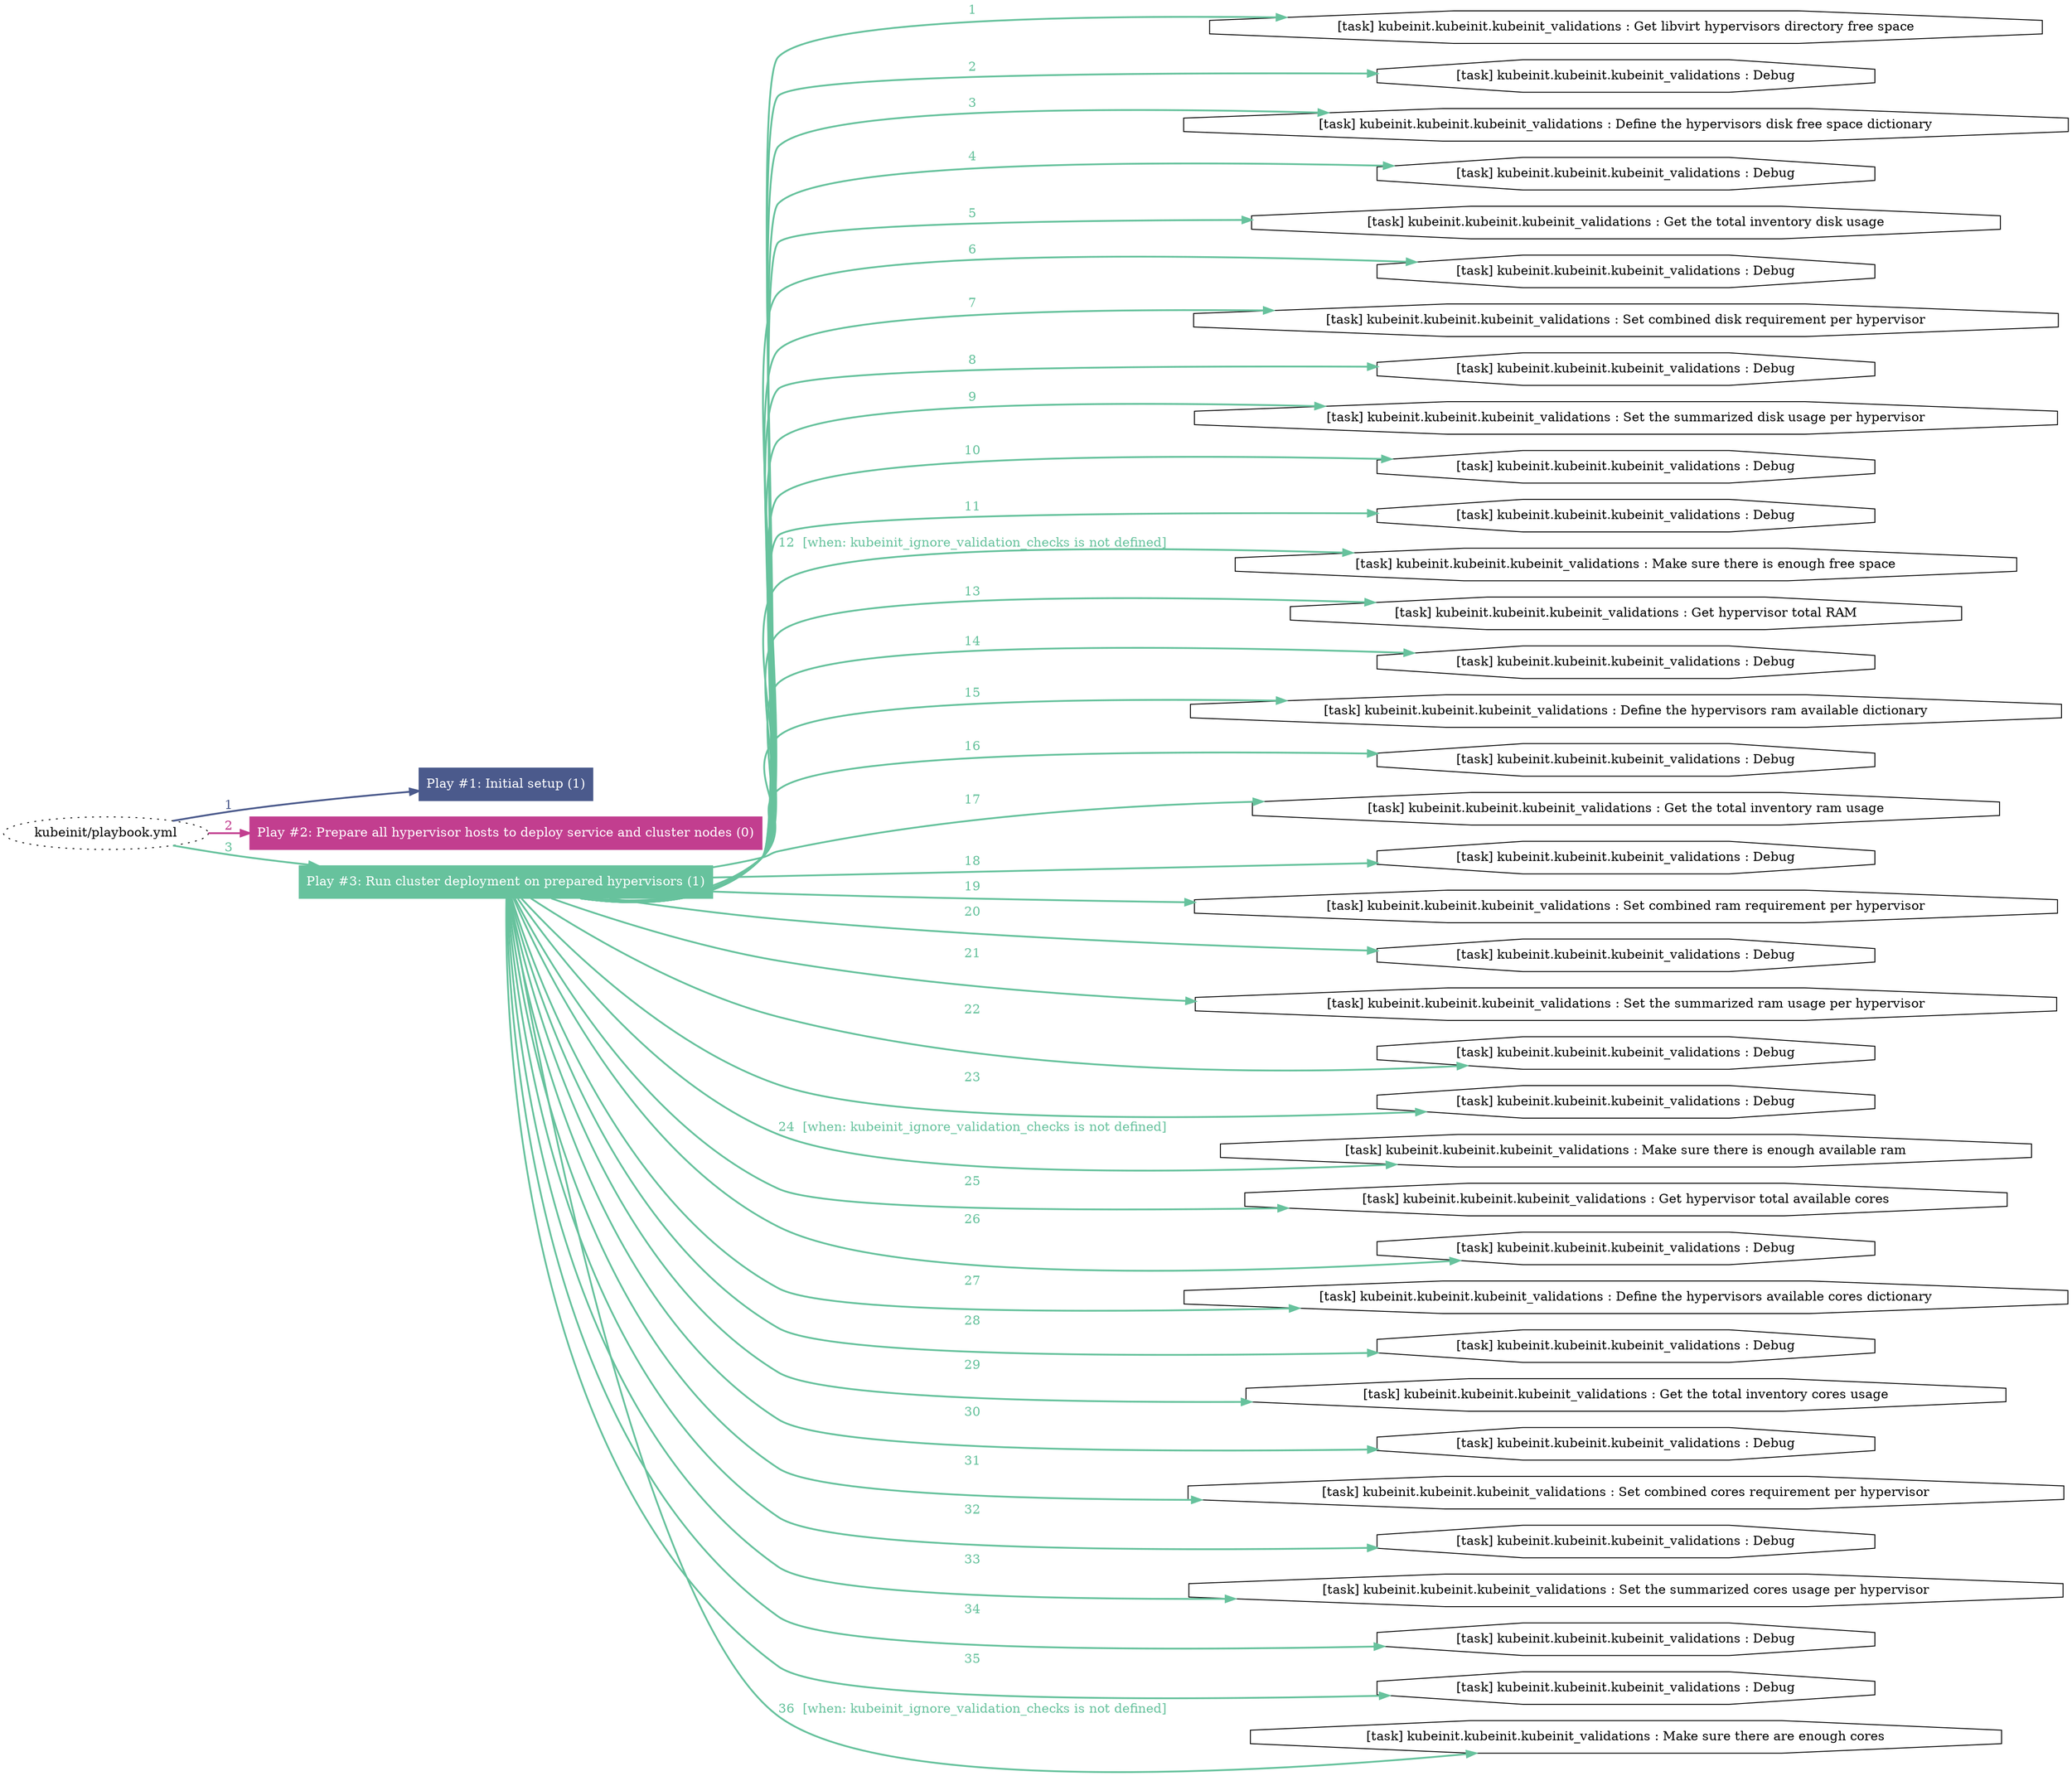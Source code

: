 digraph "kubeinit/playbook.yml "{
	graph [concentrate=true ordering=in rankdir=LR ratio=fill]
	edge [esep=5 sep=10]
	"kubeinit/playbook.yml" [id=root_node style=dotted]
	subgraph "Play #1: Initial setup (1) "{
		"Play #1: Initial setup (1)" [color="#4b5a8c" fontcolor="#ffffff" id="play_6063cee0-5bb3-4e3f-8d70-21bfd4e2db7a" shape=box style=filled tooltip=localhost]
		"kubeinit/playbook.yml" -> "Play #1: Initial setup (1)" [label=1 color="#4b5a8c" fontcolor="#4b5a8c" id="edge_d55ec377-c331-4e30-b60e-54d59d77fd62" style=bold]
	}
	subgraph "Play #2: Prepare all hypervisor hosts to deploy service and cluster nodes (0) "{
		"Play #2: Prepare all hypervisor hosts to deploy service and cluster nodes (0)" [color="#c23e8f" fontcolor="#ffffff" id="play_af0e8991-58fc-45d3-8d11-37341cd92706" shape=box style=filled tooltip=""]
		"kubeinit/playbook.yml" -> "Play #2: Prepare all hypervisor hosts to deploy service and cluster nodes (0)" [label=2 color="#c23e8f" fontcolor="#c23e8f" id="edge_a5932eca-d535-4a61-ab27-c4b41acff5be" style=bold]
	}
	subgraph "Play #3: Run cluster deployment on prepared hypervisors (1) "{
		"Play #3: Run cluster deployment on prepared hypervisors (1)" [color="#67c29d" fontcolor="#ffffff" id="play_dddc53ad-c7b4-4097-9566-ee99aa960cd7" shape=box style=filled tooltip=localhost]
		"kubeinit/playbook.yml" -> "Play #3: Run cluster deployment on prepared hypervisors (1)" [label=3 color="#67c29d" fontcolor="#67c29d" id="edge_3ebe33ac-e648-4fdd-90e0-8615ac47fe05" style=bold]
		"task_31a245e3-a444-4d71-870d-cd232ea8efc0" [label="[task] kubeinit.kubeinit.kubeinit_validations : Get libvirt hypervisors directory free space" id="task_31a245e3-a444-4d71-870d-cd232ea8efc0" shape=octagon tooltip="[task] kubeinit.kubeinit.kubeinit_validations : Get libvirt hypervisors directory free space"]
		"Play #3: Run cluster deployment on prepared hypervisors (1)" -> "task_31a245e3-a444-4d71-870d-cd232ea8efc0" [label=1 color="#67c29d" fontcolor="#67c29d" id="edge_7fc72abb-d01a-42d7-b7a3-2b9a5843cd68" style=bold]
		"task_914f3a6c-80c4-471e-8be9-6fcbb377459d" [label="[task] kubeinit.kubeinit.kubeinit_validations : Debug" id="task_914f3a6c-80c4-471e-8be9-6fcbb377459d" shape=octagon tooltip="[task] kubeinit.kubeinit.kubeinit_validations : Debug"]
		"Play #3: Run cluster deployment on prepared hypervisors (1)" -> "task_914f3a6c-80c4-471e-8be9-6fcbb377459d" [label=2 color="#67c29d" fontcolor="#67c29d" id="edge_f9d23bf4-ec87-4872-b30b-051970b8900d" style=bold]
		"task_3a24f42d-8160-4721-8147-b258ca662f40" [label="[task] kubeinit.kubeinit.kubeinit_validations : Define the hypervisors disk free space dictionary" id="task_3a24f42d-8160-4721-8147-b258ca662f40" shape=octagon tooltip="[task] kubeinit.kubeinit.kubeinit_validations : Define the hypervisors disk free space dictionary"]
		"Play #3: Run cluster deployment on prepared hypervisors (1)" -> "task_3a24f42d-8160-4721-8147-b258ca662f40" [label=3 color="#67c29d" fontcolor="#67c29d" id="edge_c1b1d516-d811-4a98-b933-23dc6714a975" style=bold]
		"task_79b692c6-c6fd-4b7f-bc4a-ee22f8c642c6" [label="[task] kubeinit.kubeinit.kubeinit_validations : Debug" id="task_79b692c6-c6fd-4b7f-bc4a-ee22f8c642c6" shape=octagon tooltip="[task] kubeinit.kubeinit.kubeinit_validations : Debug"]
		"Play #3: Run cluster deployment on prepared hypervisors (1)" -> "task_79b692c6-c6fd-4b7f-bc4a-ee22f8c642c6" [label=4 color="#67c29d" fontcolor="#67c29d" id="edge_b4f10283-384b-4dba-8f19-ccbb519a4166" style=bold]
		"task_895db268-a024-47f8-9b04-c28447196479" [label="[task] kubeinit.kubeinit.kubeinit_validations : Get the total inventory disk usage" id="task_895db268-a024-47f8-9b04-c28447196479" shape=octagon tooltip="[task] kubeinit.kubeinit.kubeinit_validations : Get the total inventory disk usage"]
		"Play #3: Run cluster deployment on prepared hypervisors (1)" -> "task_895db268-a024-47f8-9b04-c28447196479" [label=5 color="#67c29d" fontcolor="#67c29d" id="edge_3d76bb1e-915e-419c-8233-ca10e97f76ea" style=bold]
		"task_93b7b95d-ccd8-4181-af40-37377626e531" [label="[task] kubeinit.kubeinit.kubeinit_validations : Debug" id="task_93b7b95d-ccd8-4181-af40-37377626e531" shape=octagon tooltip="[task] kubeinit.kubeinit.kubeinit_validations : Debug"]
		"Play #3: Run cluster deployment on prepared hypervisors (1)" -> "task_93b7b95d-ccd8-4181-af40-37377626e531" [label=6 color="#67c29d" fontcolor="#67c29d" id="edge_c6d65ca1-389c-4092-82ec-0b94c8f3f819" style=bold]
		"task_bc20024a-b305-4d96-9330-bff9a1cc8849" [label="[task] kubeinit.kubeinit.kubeinit_validations : Set combined disk requirement per hypervisor" id="task_bc20024a-b305-4d96-9330-bff9a1cc8849" shape=octagon tooltip="[task] kubeinit.kubeinit.kubeinit_validations : Set combined disk requirement per hypervisor"]
		"Play #3: Run cluster deployment on prepared hypervisors (1)" -> "task_bc20024a-b305-4d96-9330-bff9a1cc8849" [label=7 color="#67c29d" fontcolor="#67c29d" id="edge_96ee29aa-2d54-47e4-964b-a0a0c8734951" style=bold]
		"task_f805b294-a7fb-46c5-979a-a726d78653fb" [label="[task] kubeinit.kubeinit.kubeinit_validations : Debug" id="task_f805b294-a7fb-46c5-979a-a726d78653fb" shape=octagon tooltip="[task] kubeinit.kubeinit.kubeinit_validations : Debug"]
		"Play #3: Run cluster deployment on prepared hypervisors (1)" -> "task_f805b294-a7fb-46c5-979a-a726d78653fb" [label=8 color="#67c29d" fontcolor="#67c29d" id="edge_e1dae145-b3a7-4f3a-95f3-16c7b6e163a3" style=bold]
		"task_a40564f1-65f7-4711-95d1-ac3fd77d1935" [label="[task] kubeinit.kubeinit.kubeinit_validations : Set the summarized disk usage per hypervisor" id="task_a40564f1-65f7-4711-95d1-ac3fd77d1935" shape=octagon tooltip="[task] kubeinit.kubeinit.kubeinit_validations : Set the summarized disk usage per hypervisor"]
		"Play #3: Run cluster deployment on prepared hypervisors (1)" -> "task_a40564f1-65f7-4711-95d1-ac3fd77d1935" [label=9 color="#67c29d" fontcolor="#67c29d" id="edge_089456ed-d819-480e-abe6-3874efb7181e" style=bold]
		"task_cfc01869-391f-4516-a268-fbae29b13f1b" [label="[task] kubeinit.kubeinit.kubeinit_validations : Debug" id="task_cfc01869-391f-4516-a268-fbae29b13f1b" shape=octagon tooltip="[task] kubeinit.kubeinit.kubeinit_validations : Debug"]
		"Play #3: Run cluster deployment on prepared hypervisors (1)" -> "task_cfc01869-391f-4516-a268-fbae29b13f1b" [label=10 color="#67c29d" fontcolor="#67c29d" id="edge_57b7a60d-babc-4862-9590-e602c7bf5484" style=bold]
		"task_a365ed2a-299a-4763-b207-75fd65197b5d" [label="[task] kubeinit.kubeinit.kubeinit_validations : Debug" id="task_a365ed2a-299a-4763-b207-75fd65197b5d" shape=octagon tooltip="[task] kubeinit.kubeinit.kubeinit_validations : Debug"]
		"Play #3: Run cluster deployment on prepared hypervisors (1)" -> "task_a365ed2a-299a-4763-b207-75fd65197b5d" [label=11 color="#67c29d" fontcolor="#67c29d" id="edge_70947364-3261-472a-8e61-01c87a2d9792" style=bold]
		"task_f7be76e5-360a-4eaa-8612-73d2778ccb7c" [label="[task] kubeinit.kubeinit.kubeinit_validations : Make sure there is enough free space" id="task_f7be76e5-360a-4eaa-8612-73d2778ccb7c" shape=octagon tooltip="[task] kubeinit.kubeinit.kubeinit_validations : Make sure there is enough free space"]
		"Play #3: Run cluster deployment on prepared hypervisors (1)" -> "task_f7be76e5-360a-4eaa-8612-73d2778ccb7c" [label="12  [when: kubeinit_ignore_validation_checks is not defined]" color="#67c29d" fontcolor="#67c29d" id="edge_a36abebe-4205-4007-8649-f62a752d226f" style=bold]
		"task_4d80d711-814e-4337-aa08-02c547bbbd6b" [label="[task] kubeinit.kubeinit.kubeinit_validations : Get hypervisor total RAM" id="task_4d80d711-814e-4337-aa08-02c547bbbd6b" shape=octagon tooltip="[task] kubeinit.kubeinit.kubeinit_validations : Get hypervisor total RAM"]
		"Play #3: Run cluster deployment on prepared hypervisors (1)" -> "task_4d80d711-814e-4337-aa08-02c547bbbd6b" [label=13 color="#67c29d" fontcolor="#67c29d" id="edge_c29017ba-a174-4a50-9e3c-094168e4602b" style=bold]
		"task_7275f177-19ef-46c9-974b-f7c4d44ebf2b" [label="[task] kubeinit.kubeinit.kubeinit_validations : Debug" id="task_7275f177-19ef-46c9-974b-f7c4d44ebf2b" shape=octagon tooltip="[task] kubeinit.kubeinit.kubeinit_validations : Debug"]
		"Play #3: Run cluster deployment on prepared hypervisors (1)" -> "task_7275f177-19ef-46c9-974b-f7c4d44ebf2b" [label=14 color="#67c29d" fontcolor="#67c29d" id="edge_112d7c59-7f8f-43ae-93c3-a00fb6e636fb" style=bold]
		"task_9db7f40b-9948-4a45-bf3e-fa9724690bad" [label="[task] kubeinit.kubeinit.kubeinit_validations : Define the hypervisors ram available dictionary" id="task_9db7f40b-9948-4a45-bf3e-fa9724690bad" shape=octagon tooltip="[task] kubeinit.kubeinit.kubeinit_validations : Define the hypervisors ram available dictionary"]
		"Play #3: Run cluster deployment on prepared hypervisors (1)" -> "task_9db7f40b-9948-4a45-bf3e-fa9724690bad" [label=15 color="#67c29d" fontcolor="#67c29d" id="edge_27521a1e-34d2-47c7-bcdf-f49e34c7fb23" style=bold]
		"task_bd41bcb6-eb9f-4d95-ab30-9b03d0e8c412" [label="[task] kubeinit.kubeinit.kubeinit_validations : Debug" id="task_bd41bcb6-eb9f-4d95-ab30-9b03d0e8c412" shape=octagon tooltip="[task] kubeinit.kubeinit.kubeinit_validations : Debug"]
		"Play #3: Run cluster deployment on prepared hypervisors (1)" -> "task_bd41bcb6-eb9f-4d95-ab30-9b03d0e8c412" [label=16 color="#67c29d" fontcolor="#67c29d" id="edge_b4eb5c4b-f069-4337-97ac-0d048dc0fe94" style=bold]
		"task_6fdfcb77-cc40-464f-9edc-e061f8cd2679" [label="[task] kubeinit.kubeinit.kubeinit_validations : Get the total inventory ram usage" id="task_6fdfcb77-cc40-464f-9edc-e061f8cd2679" shape=octagon tooltip="[task] kubeinit.kubeinit.kubeinit_validations : Get the total inventory ram usage"]
		"Play #3: Run cluster deployment on prepared hypervisors (1)" -> "task_6fdfcb77-cc40-464f-9edc-e061f8cd2679" [label=17 color="#67c29d" fontcolor="#67c29d" id="edge_05c7d2a0-329a-42ce-9495-aa2734394e4b" style=bold]
		"task_de5dff96-a75b-42ba-8554-d22ba88cb26e" [label="[task] kubeinit.kubeinit.kubeinit_validations : Debug" id="task_de5dff96-a75b-42ba-8554-d22ba88cb26e" shape=octagon tooltip="[task] kubeinit.kubeinit.kubeinit_validations : Debug"]
		"Play #3: Run cluster deployment on prepared hypervisors (1)" -> "task_de5dff96-a75b-42ba-8554-d22ba88cb26e" [label=18 color="#67c29d" fontcolor="#67c29d" id="edge_30eb9e7e-1616-469c-86bb-948ffc019383" style=bold]
		"task_95c9d555-3776-4120-a729-4574c389cdb4" [label="[task] kubeinit.kubeinit.kubeinit_validations : Set combined ram requirement per hypervisor" id="task_95c9d555-3776-4120-a729-4574c389cdb4" shape=octagon tooltip="[task] kubeinit.kubeinit.kubeinit_validations : Set combined ram requirement per hypervisor"]
		"Play #3: Run cluster deployment on prepared hypervisors (1)" -> "task_95c9d555-3776-4120-a729-4574c389cdb4" [label=19 color="#67c29d" fontcolor="#67c29d" id="edge_48162230-4051-4d00-9a25-0a5d1962021a" style=bold]
		"task_f460f5d3-c860-4065-861b-7347aaf1b60f" [label="[task] kubeinit.kubeinit.kubeinit_validations : Debug" id="task_f460f5d3-c860-4065-861b-7347aaf1b60f" shape=octagon tooltip="[task] kubeinit.kubeinit.kubeinit_validations : Debug"]
		"Play #3: Run cluster deployment on prepared hypervisors (1)" -> "task_f460f5d3-c860-4065-861b-7347aaf1b60f" [label=20 color="#67c29d" fontcolor="#67c29d" id="edge_6f1a05f8-b1b4-44af-a3e1-e89768812894" style=bold]
		"task_602c9c93-3860-4587-9d1c-5db10ab8ca4a" [label="[task] kubeinit.kubeinit.kubeinit_validations : Set the summarized ram usage per hypervisor" id="task_602c9c93-3860-4587-9d1c-5db10ab8ca4a" shape=octagon tooltip="[task] kubeinit.kubeinit.kubeinit_validations : Set the summarized ram usage per hypervisor"]
		"Play #3: Run cluster deployment on prepared hypervisors (1)" -> "task_602c9c93-3860-4587-9d1c-5db10ab8ca4a" [label=21 color="#67c29d" fontcolor="#67c29d" id="edge_05333ed7-39f5-4e39-a249-f1d213020e14" style=bold]
		"task_0f035575-5132-41ea-bbcf-a8f134feddc1" [label="[task] kubeinit.kubeinit.kubeinit_validations : Debug" id="task_0f035575-5132-41ea-bbcf-a8f134feddc1" shape=octagon tooltip="[task] kubeinit.kubeinit.kubeinit_validations : Debug"]
		"Play #3: Run cluster deployment on prepared hypervisors (1)" -> "task_0f035575-5132-41ea-bbcf-a8f134feddc1" [label=22 color="#67c29d" fontcolor="#67c29d" id="edge_dbf8666f-32e5-4fde-9a9b-2df8b2d0d3eb" style=bold]
		"task_7eb66fa0-3022-4595-bb95-51967c15f909" [label="[task] kubeinit.kubeinit.kubeinit_validations : Debug" id="task_7eb66fa0-3022-4595-bb95-51967c15f909" shape=octagon tooltip="[task] kubeinit.kubeinit.kubeinit_validations : Debug"]
		"Play #3: Run cluster deployment on prepared hypervisors (1)" -> "task_7eb66fa0-3022-4595-bb95-51967c15f909" [label=23 color="#67c29d" fontcolor="#67c29d" id="edge_5273905d-43b3-4deb-b6f2-2b5439f2dd55" style=bold]
		"task_b7d5d96b-d4b1-49ae-a79a-27792bbfa50a" [label="[task] kubeinit.kubeinit.kubeinit_validations : Make sure there is enough available ram" id="task_b7d5d96b-d4b1-49ae-a79a-27792bbfa50a" shape=octagon tooltip="[task] kubeinit.kubeinit.kubeinit_validations : Make sure there is enough available ram"]
		"Play #3: Run cluster deployment on prepared hypervisors (1)" -> "task_b7d5d96b-d4b1-49ae-a79a-27792bbfa50a" [label="24  [when: kubeinit_ignore_validation_checks is not defined]" color="#67c29d" fontcolor="#67c29d" id="edge_905f7c75-a8e7-4f0a-b8e2-ca38b66969dc" style=bold]
		"task_81e8141c-2261-43d7-9ff8-442fb237699d" [label="[task] kubeinit.kubeinit.kubeinit_validations : Get hypervisor total available cores" id="task_81e8141c-2261-43d7-9ff8-442fb237699d" shape=octagon tooltip="[task] kubeinit.kubeinit.kubeinit_validations : Get hypervisor total available cores"]
		"Play #3: Run cluster deployment on prepared hypervisors (1)" -> "task_81e8141c-2261-43d7-9ff8-442fb237699d" [label=25 color="#67c29d" fontcolor="#67c29d" id="edge_42f6d775-7a18-4e5b-8e7a-1575c4ce3f0c" style=bold]
		"task_82005501-e003-4a5a-a7fb-5102ba2fec7c" [label="[task] kubeinit.kubeinit.kubeinit_validations : Debug" id="task_82005501-e003-4a5a-a7fb-5102ba2fec7c" shape=octagon tooltip="[task] kubeinit.kubeinit.kubeinit_validations : Debug"]
		"Play #3: Run cluster deployment on prepared hypervisors (1)" -> "task_82005501-e003-4a5a-a7fb-5102ba2fec7c" [label=26 color="#67c29d" fontcolor="#67c29d" id="edge_795f14fc-1225-4e90-94df-1c9482b71aca" style=bold]
		"task_6c59d05b-de14-4a8e-bda6-d8913a0437d1" [label="[task] kubeinit.kubeinit.kubeinit_validations : Define the hypervisors available cores dictionary" id="task_6c59d05b-de14-4a8e-bda6-d8913a0437d1" shape=octagon tooltip="[task] kubeinit.kubeinit.kubeinit_validations : Define the hypervisors available cores dictionary"]
		"Play #3: Run cluster deployment on prepared hypervisors (1)" -> "task_6c59d05b-de14-4a8e-bda6-d8913a0437d1" [label=27 color="#67c29d" fontcolor="#67c29d" id="edge_cba47b86-0fa2-46b3-9ac7-eb8a90558f85" style=bold]
		"task_8d9e8e17-217f-4e11-ac6a-2375014ececb" [label="[task] kubeinit.kubeinit.kubeinit_validations : Debug" id="task_8d9e8e17-217f-4e11-ac6a-2375014ececb" shape=octagon tooltip="[task] kubeinit.kubeinit.kubeinit_validations : Debug"]
		"Play #3: Run cluster deployment on prepared hypervisors (1)" -> "task_8d9e8e17-217f-4e11-ac6a-2375014ececb" [label=28 color="#67c29d" fontcolor="#67c29d" id="edge_20d206ea-9deb-4e55-a1b6-1e0453e450f0" style=bold]
		"task_d0b9bfa0-d2e4-4bb3-baa7-4c17d01170e2" [label="[task] kubeinit.kubeinit.kubeinit_validations : Get the total inventory cores usage" id="task_d0b9bfa0-d2e4-4bb3-baa7-4c17d01170e2" shape=octagon tooltip="[task] kubeinit.kubeinit.kubeinit_validations : Get the total inventory cores usage"]
		"Play #3: Run cluster deployment on prepared hypervisors (1)" -> "task_d0b9bfa0-d2e4-4bb3-baa7-4c17d01170e2" [label=29 color="#67c29d" fontcolor="#67c29d" id="edge_694a6c8f-d6c3-42ba-b9f2-41ef1215d33a" style=bold]
		"task_d43f101c-b3f3-45d2-8697-edf373845007" [label="[task] kubeinit.kubeinit.kubeinit_validations : Debug" id="task_d43f101c-b3f3-45d2-8697-edf373845007" shape=octagon tooltip="[task] kubeinit.kubeinit.kubeinit_validations : Debug"]
		"Play #3: Run cluster deployment on prepared hypervisors (1)" -> "task_d43f101c-b3f3-45d2-8697-edf373845007" [label=30 color="#67c29d" fontcolor="#67c29d" id="edge_5670e01a-6f65-4933-a9e2-96993283bba6" style=bold]
		"task_ad5dabd6-afff-4df6-a726-820001232ff3" [label="[task] kubeinit.kubeinit.kubeinit_validations : Set combined cores requirement per hypervisor" id="task_ad5dabd6-afff-4df6-a726-820001232ff3" shape=octagon tooltip="[task] kubeinit.kubeinit.kubeinit_validations : Set combined cores requirement per hypervisor"]
		"Play #3: Run cluster deployment on prepared hypervisors (1)" -> "task_ad5dabd6-afff-4df6-a726-820001232ff3" [label=31 color="#67c29d" fontcolor="#67c29d" id="edge_9f8412d4-c699-4a0e-8841-ee0412bf878d" style=bold]
		"task_9be24686-c145-46af-892a-6480d42c705b" [label="[task] kubeinit.kubeinit.kubeinit_validations : Debug" id="task_9be24686-c145-46af-892a-6480d42c705b" shape=octagon tooltip="[task] kubeinit.kubeinit.kubeinit_validations : Debug"]
		"Play #3: Run cluster deployment on prepared hypervisors (1)" -> "task_9be24686-c145-46af-892a-6480d42c705b" [label=32 color="#67c29d" fontcolor="#67c29d" id="edge_5bb5d109-75ac-4ab9-a87c-4087deffb187" style=bold]
		"task_635fd9a8-2b2d-40dd-8703-6dda3889fdf0" [label="[task] kubeinit.kubeinit.kubeinit_validations : Set the summarized cores usage per hypervisor" id="task_635fd9a8-2b2d-40dd-8703-6dda3889fdf0" shape=octagon tooltip="[task] kubeinit.kubeinit.kubeinit_validations : Set the summarized cores usage per hypervisor"]
		"Play #3: Run cluster deployment on prepared hypervisors (1)" -> "task_635fd9a8-2b2d-40dd-8703-6dda3889fdf0" [label=33 color="#67c29d" fontcolor="#67c29d" id="edge_f5c829c1-8c5c-45cc-8b48-92129fec7809" style=bold]
		"task_dce46010-d98a-430f-97dd-c3b65c243f20" [label="[task] kubeinit.kubeinit.kubeinit_validations : Debug" id="task_dce46010-d98a-430f-97dd-c3b65c243f20" shape=octagon tooltip="[task] kubeinit.kubeinit.kubeinit_validations : Debug"]
		"Play #3: Run cluster deployment on prepared hypervisors (1)" -> "task_dce46010-d98a-430f-97dd-c3b65c243f20" [label=34 color="#67c29d" fontcolor="#67c29d" id="edge_f8ed80e7-8953-4d87-a871-88bde503baa0" style=bold]
		"task_933ec3a9-2062-4d08-8025-ce34a874431f" [label="[task] kubeinit.kubeinit.kubeinit_validations : Debug" id="task_933ec3a9-2062-4d08-8025-ce34a874431f" shape=octagon tooltip="[task] kubeinit.kubeinit.kubeinit_validations : Debug"]
		"Play #3: Run cluster deployment on prepared hypervisors (1)" -> "task_933ec3a9-2062-4d08-8025-ce34a874431f" [label=35 color="#67c29d" fontcolor="#67c29d" id="edge_e2c07403-4317-47b2-82fa-8db7ea90378c" style=bold]
		"task_7a6a0f12-9195-48bf-97b2-53b62284294e" [label="[task] kubeinit.kubeinit.kubeinit_validations : Make sure there are enough cores" id="task_7a6a0f12-9195-48bf-97b2-53b62284294e" shape=octagon tooltip="[task] kubeinit.kubeinit.kubeinit_validations : Make sure there are enough cores"]
		"Play #3: Run cluster deployment on prepared hypervisors (1)" -> "task_7a6a0f12-9195-48bf-97b2-53b62284294e" [label="36  [when: kubeinit_ignore_validation_checks is not defined]" color="#67c29d" fontcolor="#67c29d" id="edge_ffbe22e7-6b92-4ed1-818f-46f515f4a622" style=bold]
	}
}
